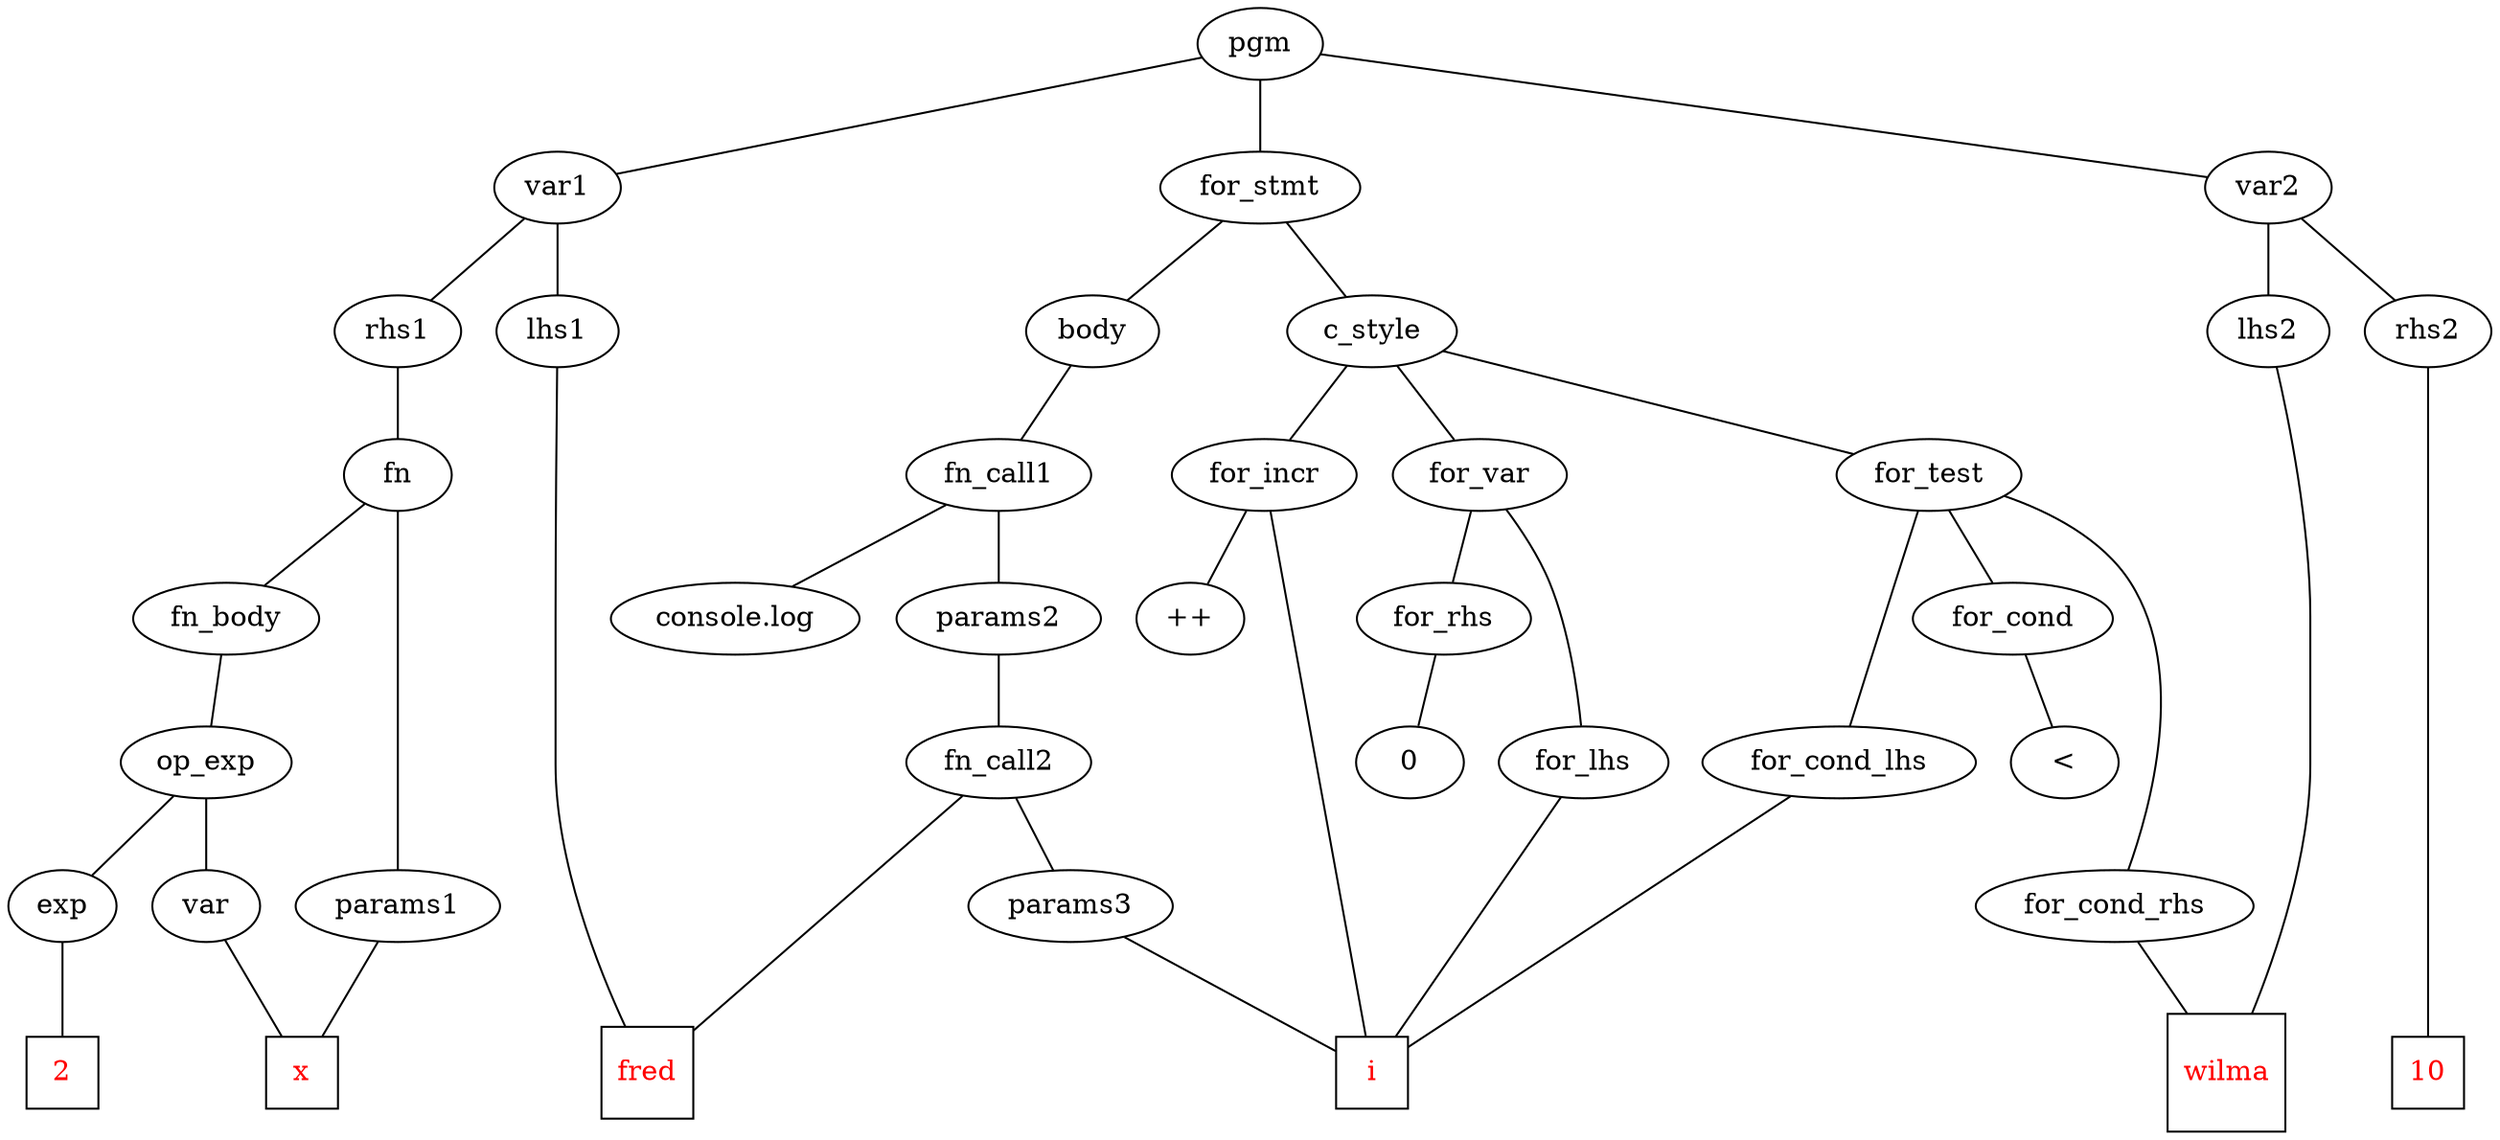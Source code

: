 /* Erin Phillips
CSCI320 Assignment 2
Abstract Syntax Tree for the source code given. 

I certify this work is entirely my own.
*/

graph {

    {
        node [shape=square, fontcolor=red]
        rank = same;
        fred
        wilma
        i
        x
        2
        10
    }
    {
        node []
        rank = same; var1; var2; for_stmt;
    }
    {
        node []
        rank = same; rhs1; lhs1; rhs2; lhs2; body; c_style;
    }
    {
        node[]
        rank = same; fn; fn_call1; for_incr; for_var; for_test; 
    }
    pgm -- var1;
    pgm -- var2;
    pgm -- for_stmt;

    var1 -- lhs1;
    var1 -- rhs1;

    rhs1 -- fn;
    lhs1 -- fred;

    fn -- params1;
    fn -- fn_body;

    params1 -- x;

    fn_body -- op_exp;
    op_exp -- exp;
    op_exp -- var;
    
    exp -- 2;
    var -- x;

    var2 -- rhs2;
    var2 -- lhs2;

    rhs2 -- 10;

    lhs2 -- wilma; 

    for_stmt -- body;
    for_stmt -- c_style;

    body -- fn_call1;
    fn_call1 -- params2;
    fn_call1 -- "console.log";

    params2 -- fn_call2;

    fn_call2 -- params3;
    fn_call2 -- fred;

    params3 -- i;

    c_style -- for_test;
    c_style -- for_incr;
    c_style -- for_var;

    for_test -- for_cond_rhs;
    for_test -- for_cond;
    for_test -- for_cond_lhs;

    for_cond_rhs -- wilma;
    for_cond -- "<";
    for_cond_lhs -- i;

    for_incr -- "++";
    for_incr -- i;

    for_var -- for_rhs;
    for_var -- for_lhs;

    for_rhs -- 0;
    for_lhs -- i;

}